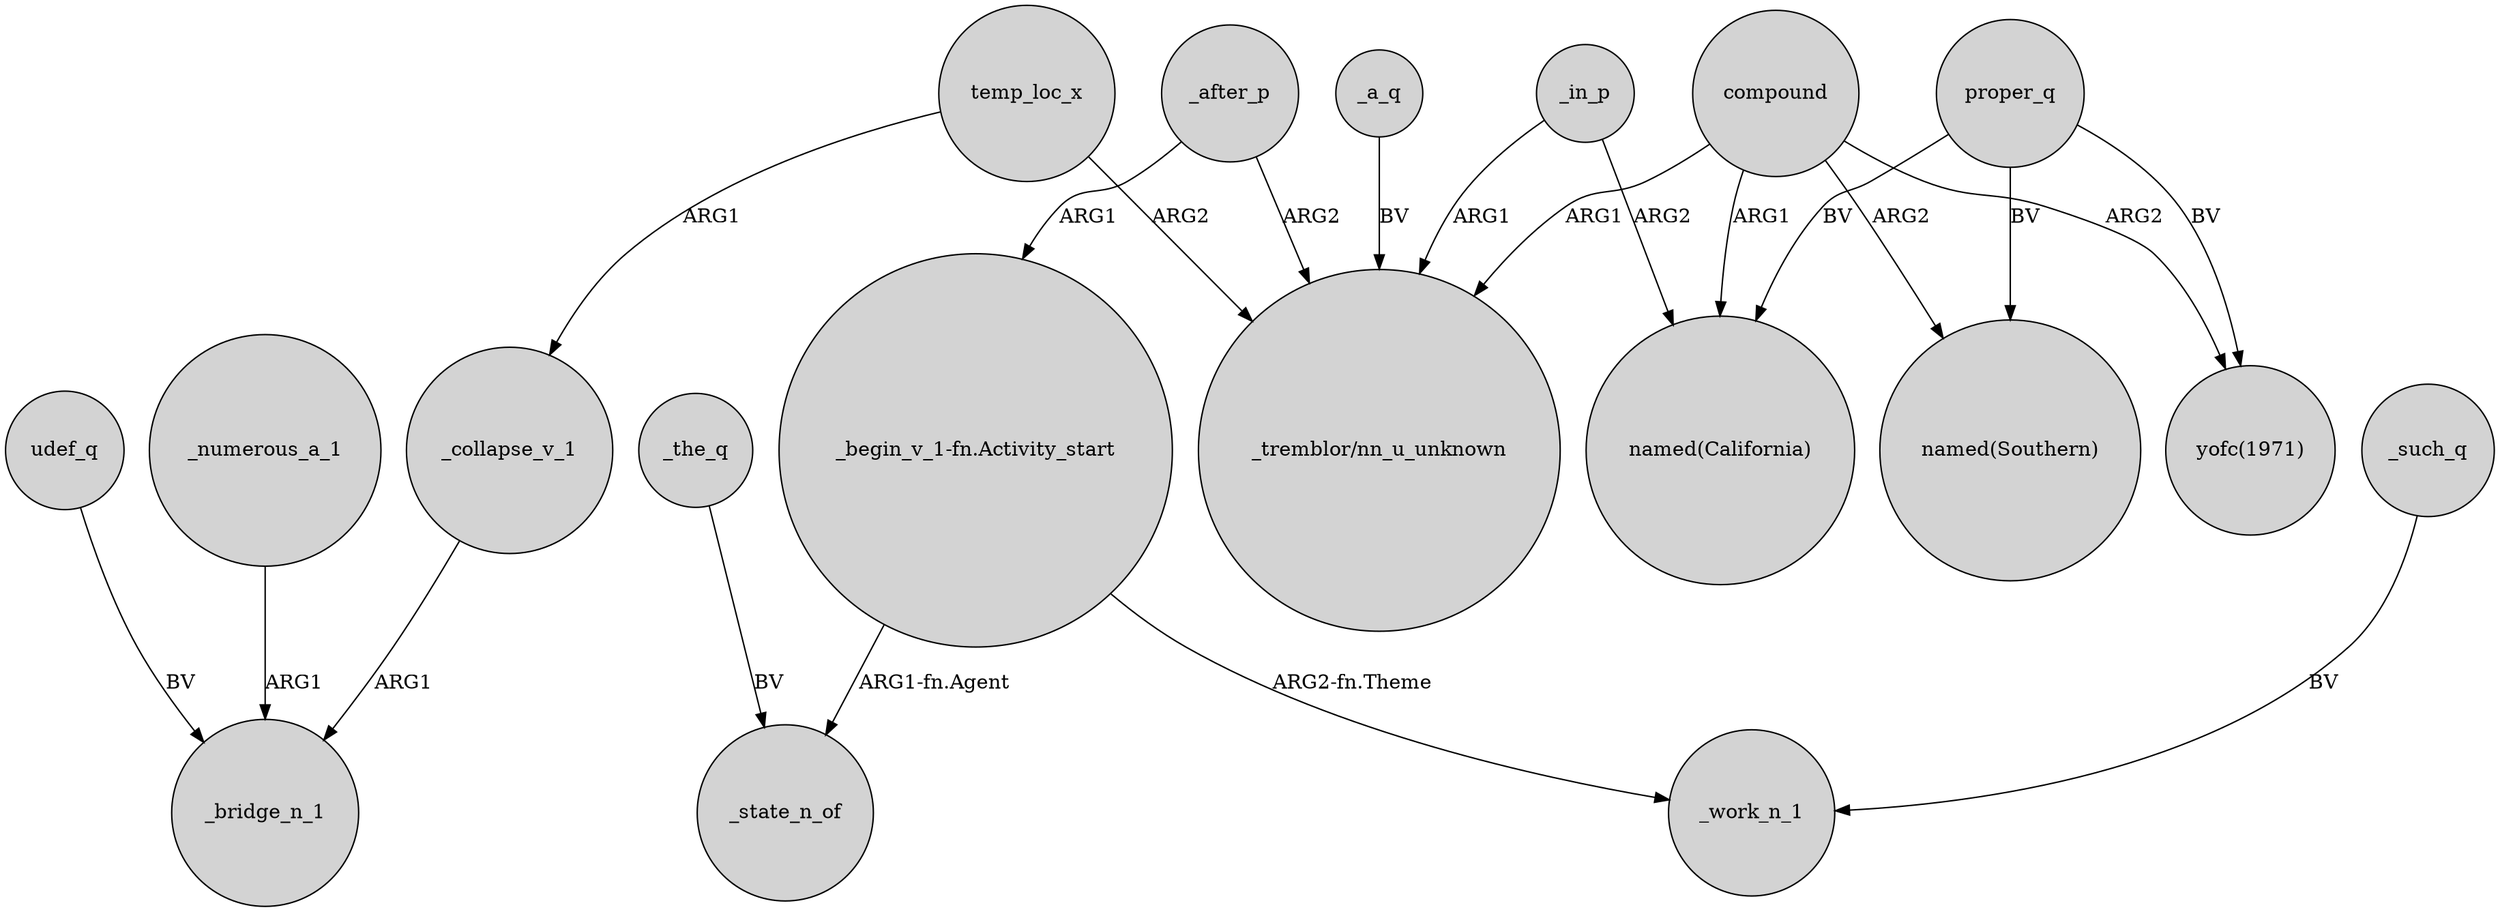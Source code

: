 digraph {
	node [shape=circle style=filled]
	_in_p -> "named(California)" [label=ARG2]
	"_begin_v_1-fn.Activity_start" -> _work_n_1 [label="ARG2-fn.Theme"]
	temp_loc_x -> "_tremblor/nn_u_unknown" [label=ARG2]
	_after_p -> "_tremblor/nn_u_unknown" [label=ARG2]
	_in_p -> "_tremblor/nn_u_unknown" [label=ARG1]
	compound -> "named(Southern)" [label=ARG2]
	proper_q -> "named(California)" [label=BV]
	_the_q -> _state_n_of [label=BV]
	proper_q -> "named(Southern)" [label=BV]
	compound -> "named(California)" [label=ARG1]
	compound -> "yofc(1971)" [label=ARG2]
	temp_loc_x -> _collapse_v_1 [label=ARG1]
	compound -> "_tremblor/nn_u_unknown" [label=ARG1]
	_a_q -> "_tremblor/nn_u_unknown" [label=BV]
	_numerous_a_1 -> _bridge_n_1 [label=ARG1]
	_after_p -> "_begin_v_1-fn.Activity_start" [label=ARG1]
	proper_q -> "yofc(1971)" [label=BV]
	_such_q -> _work_n_1 [label=BV]
	_collapse_v_1 -> _bridge_n_1 [label=ARG1]
	"_begin_v_1-fn.Activity_start" -> _state_n_of [label="ARG1-fn.Agent"]
	udef_q -> _bridge_n_1 [label=BV]
}
